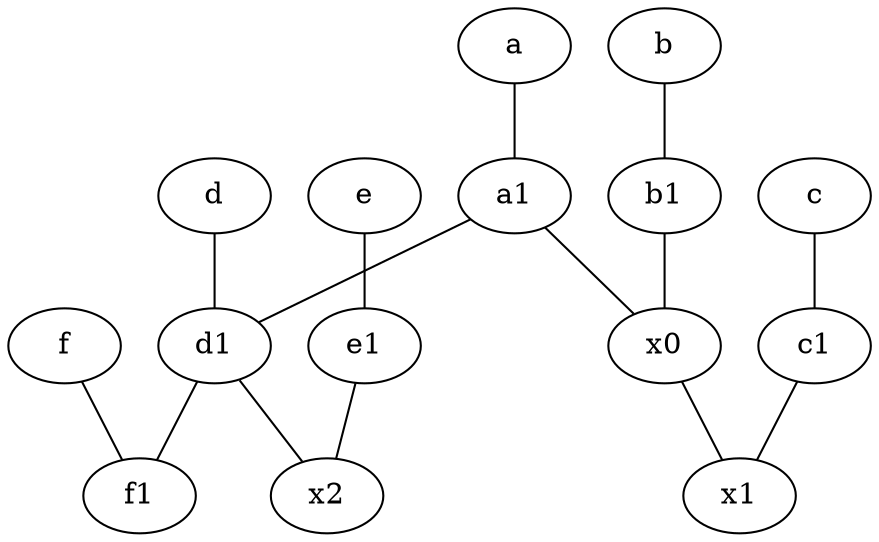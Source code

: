graph {
	node [labelfontsize=50]
	d1 [labelfontsize=50 pos="3,5!"]
	x1 [labelfontsize=50]
	b1 [labelfontsize=50 pos="9,4!"]
	a1 [labelfontsize=50 pos="8,3!"]
	c1 [labelfontsize=50 pos="4.5,3!"]
	a [labelfontsize=50 pos="8,2!"]
	f1 [labelfontsize=50 pos="3,8!"]
	e1 [labelfontsize=50 pos="7,7!"]
	x0 [labelfontsize=50]
	x2 [labelfontsize=50]
	c1 -- x1
	e -- e1
	c -- c1
	d1 -- f1
	b -- b1
	a1 -- x0
	f -- f1
	d -- d1
	e1 -- x2
	a1 -- d1
	b1 -- x0
	a -- a1
	x0 -- x1
	d1 -- x2
}
